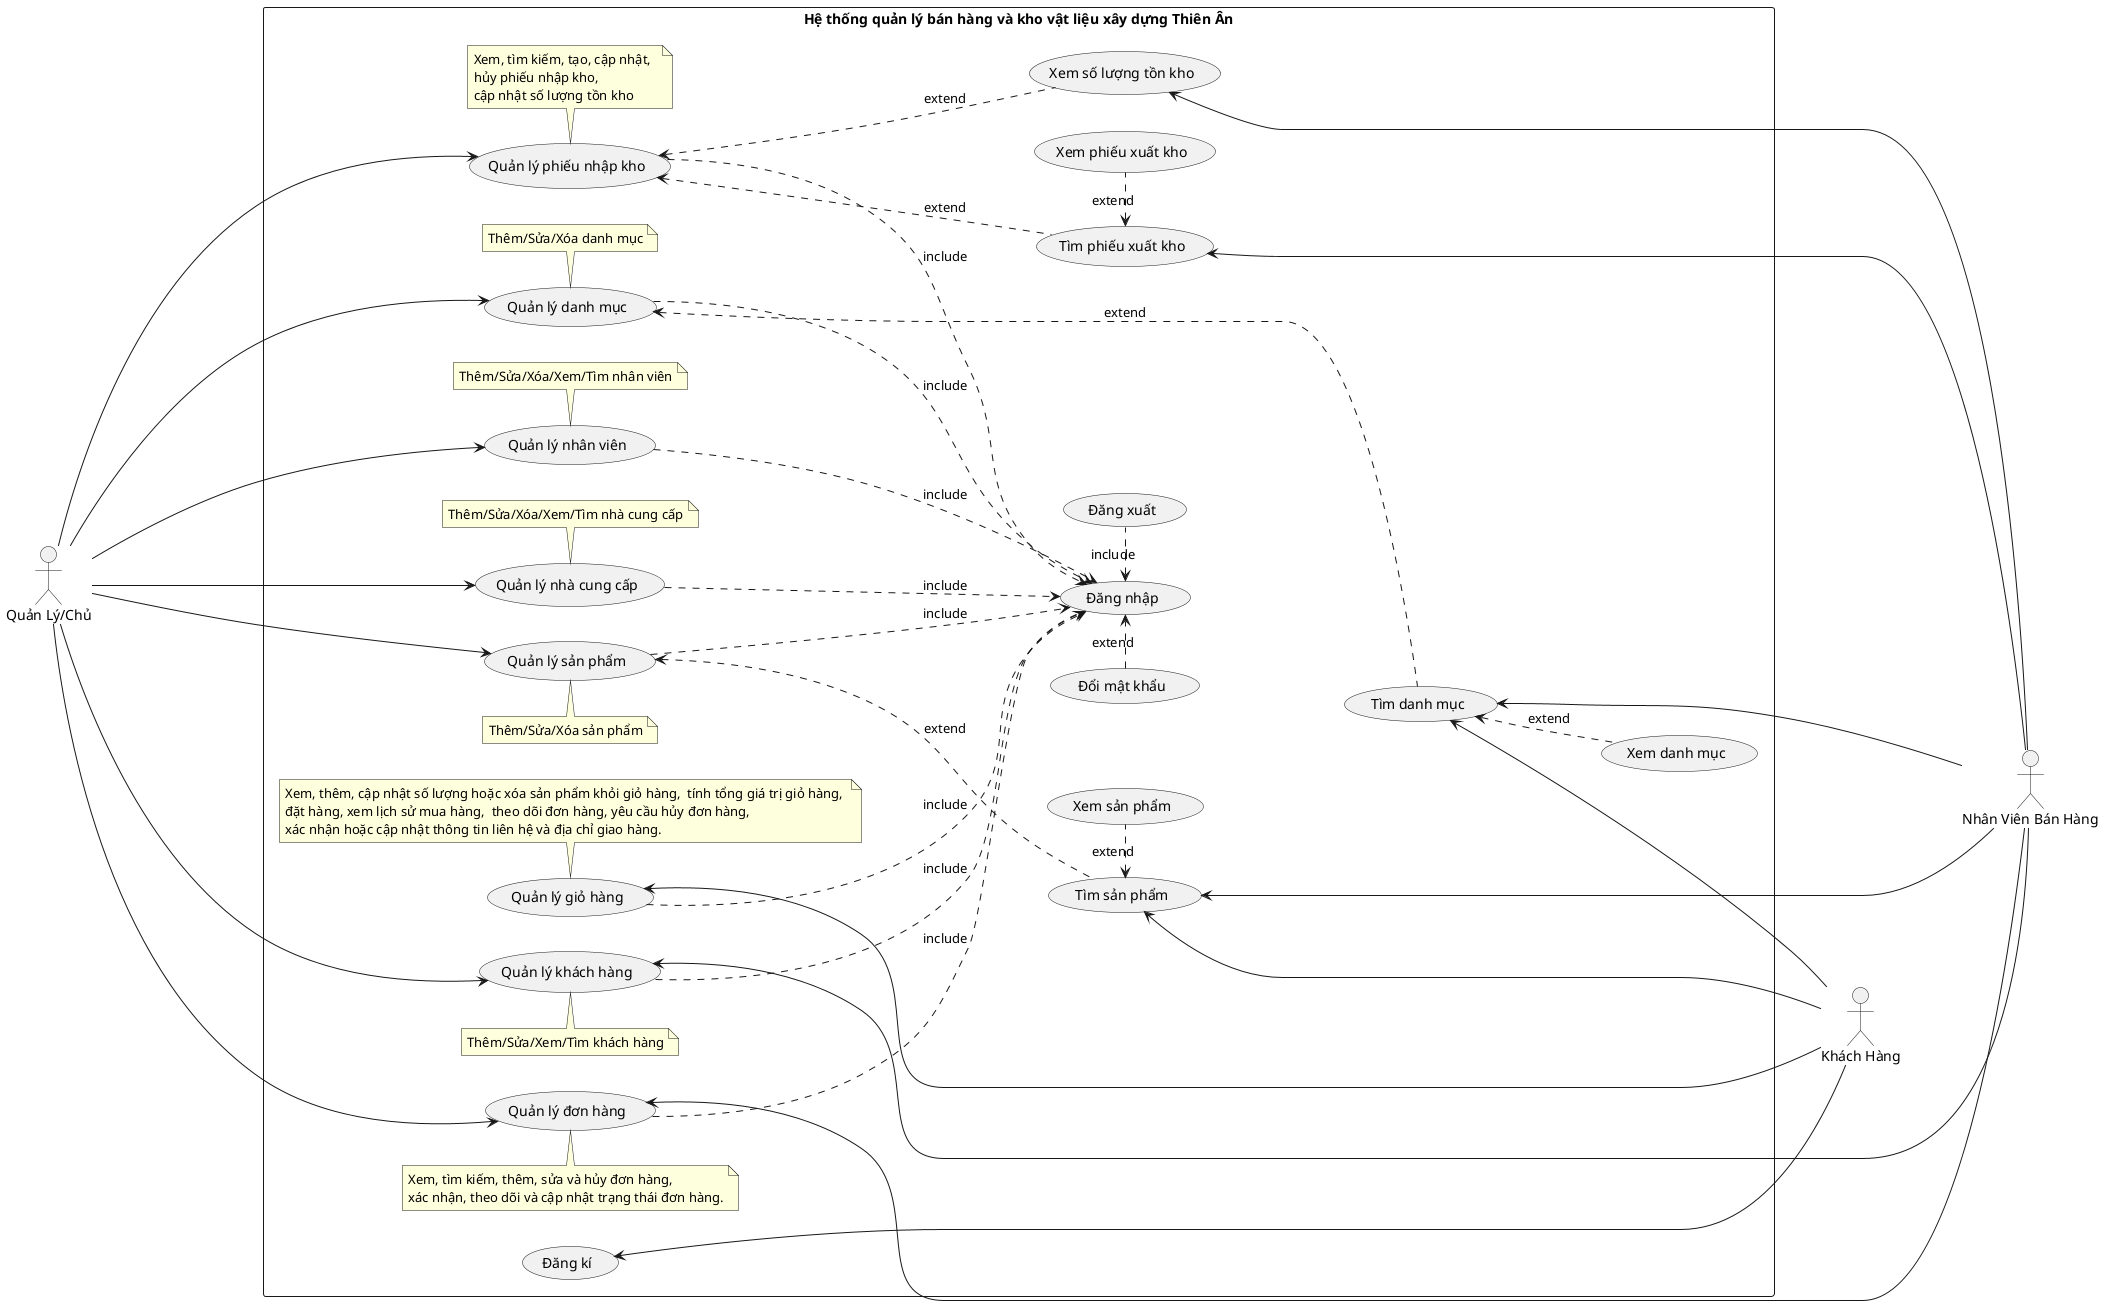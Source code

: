 @startuml SinooUC

skinparam shadowing false
left to right direction

actor "Khách Hàng" as KH
actor "Quản Lý/Chủ" as NVQL
actor "Nhân Viên Bán Hàng" as NVBH

rectangle "Hệ thống quản lý bán hàng và kho vật liệu xây dựng Thiên Ân" {

'>>>>>>>>>>>>>>> Khai báo >>>>>>>>>>>>>>>
'Danh mục sp
Usecase QLDMSP as "Quản lý danh mục"
note bottom of QLDMSP: Thêm/Sửa/Xóa danh mục
(Xem danh mục) as XEM_DMSP
(Tìm danh mục) as TIM_DMSP
 TIM_DMSP <.. XEM_DMSP: extend

'Kho hàng
Usecase QLKHO as "Quản lý phiếu nhập kho"
note bottom of QLKHO : Xem, tìm kiếm, tạo, cập nhật,  \nhủy phiếu nhập kho,  \ncập nhật số lượng tồn kho 
(Xem số lượng tồn kho) as XEM_HANG
(Xem phiếu xuất kho) as XEM_PXK
(Tìm phiếu xuất kho) as TIM_PXK
TIM_PXK <. XEM_PXK: extend

'Nhân viên
Usecase QLNV as "Quản lý nhân viên"
note bottom of QLNV: Thêm/Sửa/Xóa/Xem/Tìm nhân viên

'Nhà cung cấp
Usecase QLNCC as "Quản lý nhà cung cấp"
note bottom of QLNCC: Thêm/Sửa/Xóa/Xem/Tìm nhà cung cấp
' (Tìm nhà cung cấp) as TIM_NCC

'Báo cáo
' (Quản lý báo cáo) as QLBC
' note bottom of QLBC: Xem doanh thu, phí nhập, phí xuất hàng

'Khách hàng
(Quản lý khách hàng) as QLKH
note top of QLKH: Thêm/Sửa/Xem/Tìm khách hàng

'Đơn hàng
Usecase QLDH as "Quản lý đơn hàng"
note top of QLDH: Xem, tìm kiếm, thêm, sửa và hủy đơn hàng,  \nxác nhận, theo dõi và cập nhật trạng thái đơn hàng.
' (Tìm đơn) as TIM_DH
' (Xem đơn) as XEM_DH

'Sản phẩm
Usecase QLSP as "Quản lý sản phẩm"
note top of QLSP: Thêm/Sửa/Xóa sản phẩm
(Xem sản phẩm) as XEM_SP
(Tìm sản phẩm) as TIM_SP
 TIM_SP <. XEM_SP: extend

'Giỏ hàng
Usecase QLGH as "Quản lý giỏ hàng"
note bottom of QLGH: Xem, thêm, cập nhật số lượng hoặc xóa sản phẩm khỏi giỏ hàng,  tính tổng giá trị giỏ hàng, \nđặt hàng, xem lịch sử mua hàng,  theo dõi đơn hàng, yêu cầu hủy đơn hàng,  \nxác nhận hoặc cập nhật thông tin liên hệ và địa chỉ giao hàng.
' (Xem giỏ hàng) as XEM_GH
'   XEM_GH .>  QLGH: extend


'Đăng nhập, đăng xuất
(Đăng xuất) as Logout
(Đăng nhập) as Login
(Đăng kí) as SignUp
(Đổi mật khẩu) as ChangePass

Login  <.  Logout: include
ChangePass .> Login : extend

'>>>>>>>>>>>>>>> Gán đối tượng >>>>>>>>>>>>>>
QLDMSP ...> Login : include
' QLBC ...> Login : include
QLDH ...> Login : include
QLGH ...> Login : include
QLSP ...> Login : include
QLNCC ...> Login : include
QLKH ...> Login : include
QLNV ...> Login : include
QLKHO ...> Login : include

'----------- Nhân Viên Quản lý -----------
NVQL --> QLSP
NVQL ----> QLDMSP
NVQL --> QLKHO
NVQL --> QLNV
NVQL --> QLNCC
' NVQL --> QLBC
NVQL --> QLKH 
NVQL --> QLDH 

'Tài khoản
' NVQL ---> Login

'Sản phẩm
QLSP <... TIM_SP: extend

'Danh mục sp
QLDMSP <..... TIM_DMSP: extend

'Kho hàng
QLKHO <... XEM_HANG: extend
QLKHO <... TIM_PXK: extend

'Nhân viên

'Nhà cung cấp
' QLNCC <.. TIM_NCC: extend

'Báo cáo

'Khách hàng

'Đơn hàng


'----------- Nhân Viên Bán Hàng -----------
QLDH <- NVBH
QLKH <-- NVBH

'Tài khoản
' Login <--- NVBH

'Kho
XEM_HANG <--- NVBH

'Danh mục
TIM_DMSP <---- NVBH

'Kho hàng
TIM_PXK <--- NVBH

'Sản phẩm
TIM_SP <-- NVBH

'----------- Khách Hàng -----------
QLGH <-- KH

'Tài khoản
SignUp <- KH
' Login <-- KH

'Giỏ hàng
' XEM_GH <-- KH

'Sản phẩm
TIM_SP <---- KH

'Danh mục
TIM_DMSP <--- KH

}

@enduml
